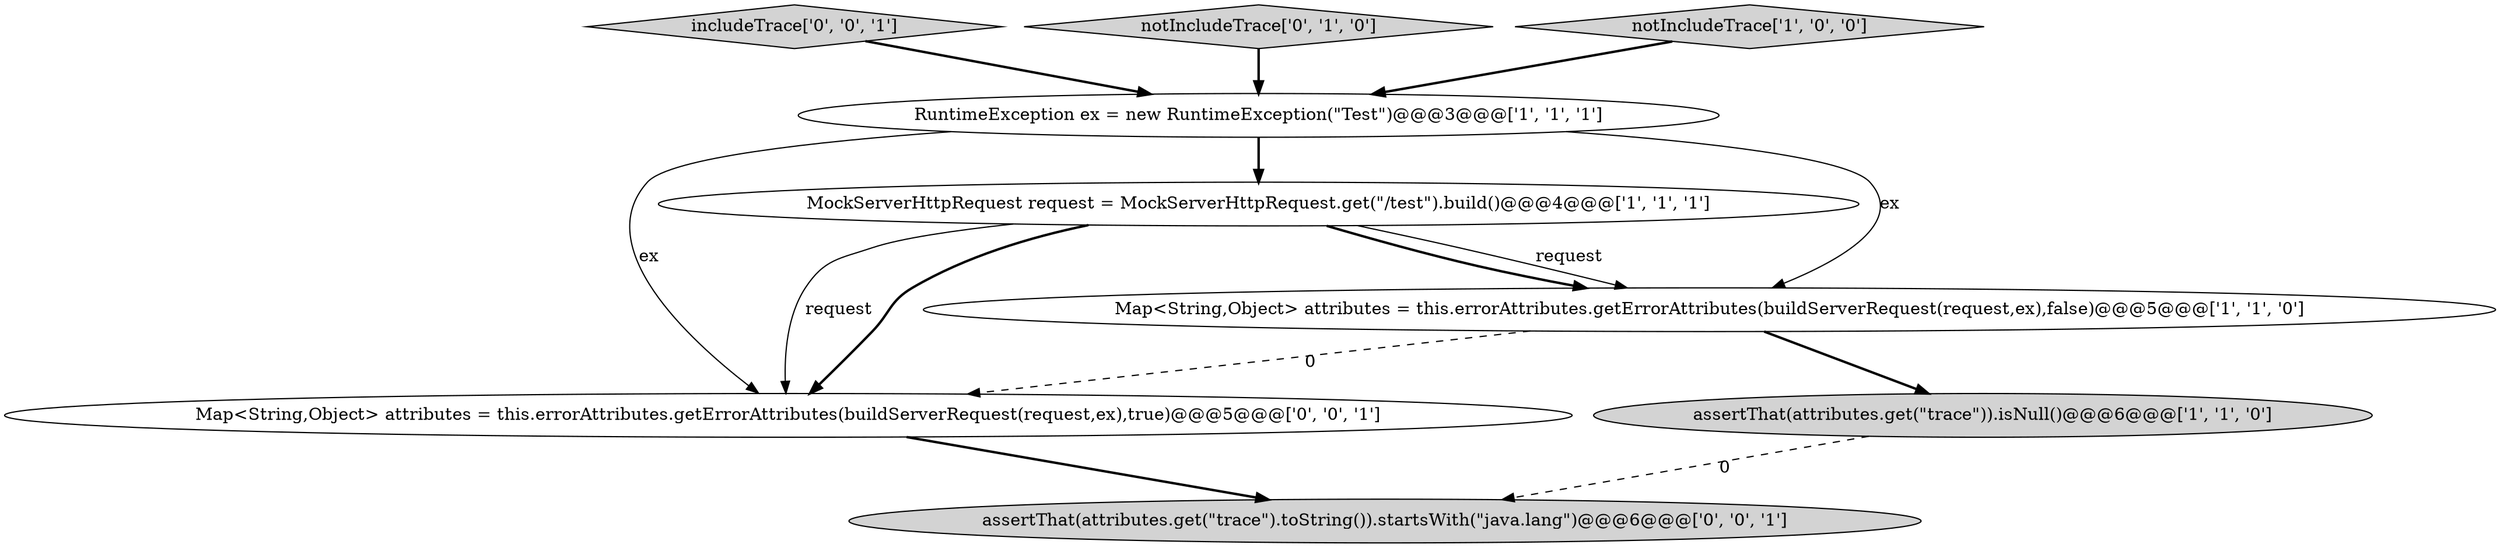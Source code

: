 digraph {
7 [style = filled, label = "assertThat(attributes.get(\"trace\").toString()).startsWith(\"java.lang\")@@@6@@@['0', '0', '1']", fillcolor = lightgray, shape = ellipse image = "AAA0AAABBB3BBB"];
6 [style = filled, label = "includeTrace['0', '0', '1']", fillcolor = lightgray, shape = diamond image = "AAA0AAABBB3BBB"];
1 [style = filled, label = "Map<String,Object> attributes = this.errorAttributes.getErrorAttributes(buildServerRequest(request,ex),false)@@@5@@@['1', '1', '0']", fillcolor = white, shape = ellipse image = "AAA0AAABBB1BBB"];
5 [style = filled, label = "notIncludeTrace['0', '1', '0']", fillcolor = lightgray, shape = diamond image = "AAA0AAABBB2BBB"];
0 [style = filled, label = "RuntimeException ex = new RuntimeException(\"Test\")@@@3@@@['1', '1', '1']", fillcolor = white, shape = ellipse image = "AAA0AAABBB1BBB"];
4 [style = filled, label = "assertThat(attributes.get(\"trace\")).isNull()@@@6@@@['1', '1', '0']", fillcolor = lightgray, shape = ellipse image = "AAA0AAABBB1BBB"];
8 [style = filled, label = "Map<String,Object> attributes = this.errorAttributes.getErrorAttributes(buildServerRequest(request,ex),true)@@@5@@@['0', '0', '1']", fillcolor = white, shape = ellipse image = "AAA0AAABBB3BBB"];
2 [style = filled, label = "MockServerHttpRequest request = MockServerHttpRequest.get(\"/test\").build()@@@4@@@['1', '1', '1']", fillcolor = white, shape = ellipse image = "AAA0AAABBB1BBB"];
3 [style = filled, label = "notIncludeTrace['1', '0', '0']", fillcolor = lightgray, shape = diamond image = "AAA0AAABBB1BBB"];
1->8 [style = dashed, label="0"];
0->8 [style = solid, label="ex"];
1->4 [style = bold, label=""];
0->1 [style = solid, label="ex"];
6->0 [style = bold, label=""];
5->0 [style = bold, label=""];
2->8 [style = solid, label="request"];
4->7 [style = dashed, label="0"];
2->1 [style = bold, label=""];
3->0 [style = bold, label=""];
8->7 [style = bold, label=""];
2->8 [style = bold, label=""];
0->2 [style = bold, label=""];
2->1 [style = solid, label="request"];
}
